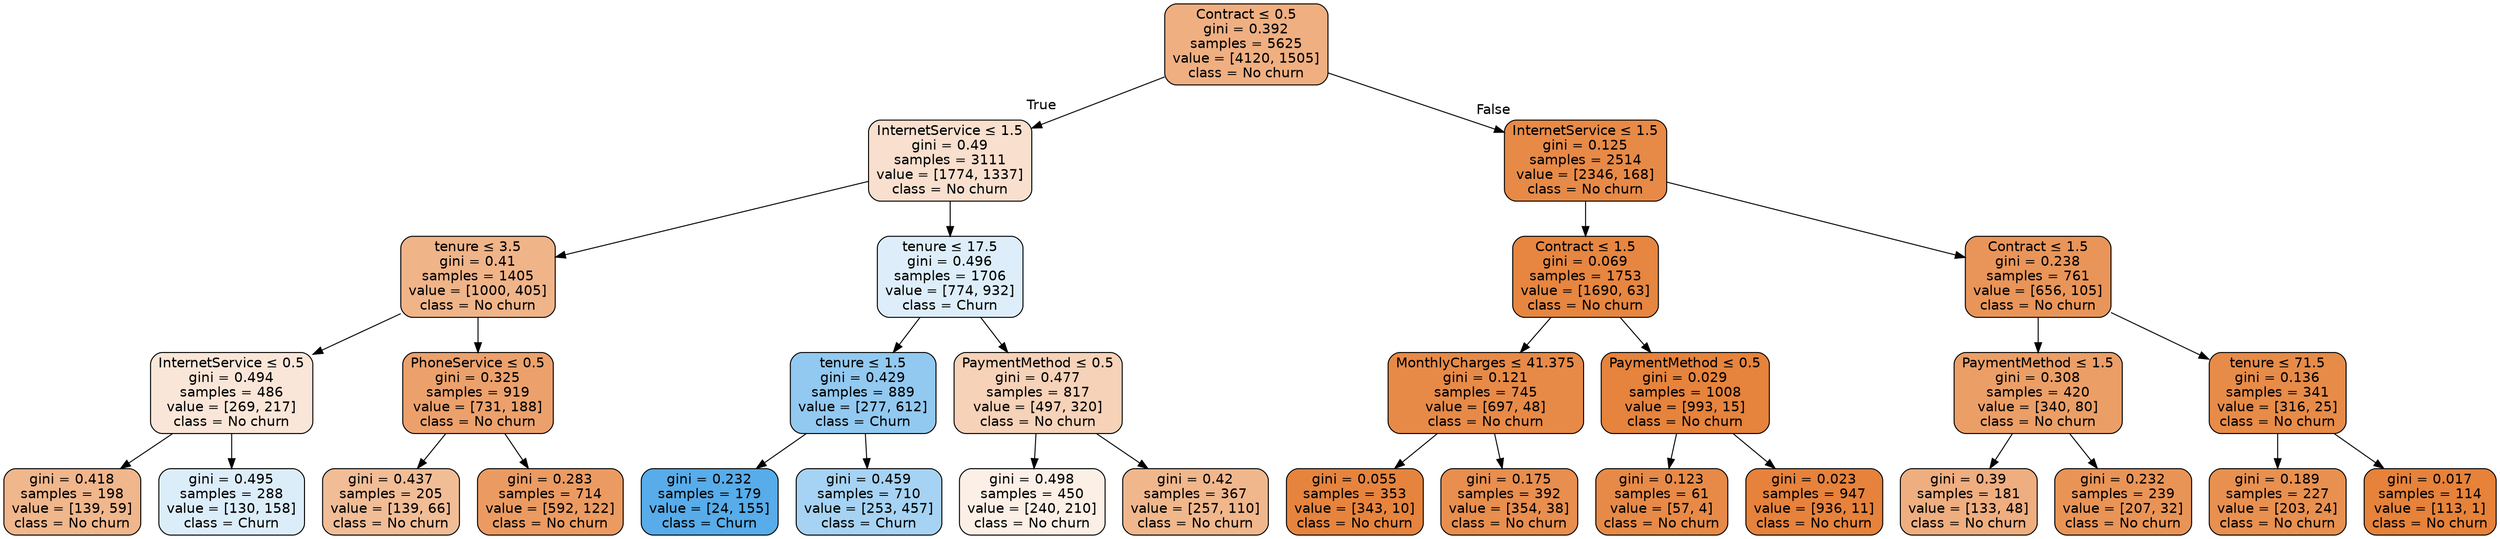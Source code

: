 digraph Tree {
node [shape=box, style="filled, rounded", color="black", fontname=helvetica] ;
edge [fontname=helvetica] ;
0 [label=<Contract &le; 0.5<br/>gini = 0.392<br/>samples = 5625<br/>value = [4120, 1505]<br/>class = No churn>, fillcolor="#e58139a2"] ;
1 [label=<InternetService &le; 1.5<br/>gini = 0.49<br/>samples = 3111<br/>value = [1774, 1337]<br/>class = No churn>, fillcolor="#e581393f"] ;
0 -> 1 [labeldistance=2.5, labelangle=45, headlabel="True"] ;
2 [label=<tenure &le; 3.5<br/>gini = 0.41<br/>samples = 1405<br/>value = [1000, 405]<br/>class = No churn>, fillcolor="#e5813998"] ;
1 -> 2 ;
3 [label=<InternetService &le; 0.5<br/>gini = 0.494<br/>samples = 486<br/>value = [269, 217]<br/>class = No churn>, fillcolor="#e5813931"] ;
2 -> 3 ;
4 [label=<gini = 0.418<br/>samples = 198<br/>value = [139, 59]<br/>class = No churn>, fillcolor="#e5813993"] ;
3 -> 4 ;
5 [label=<gini = 0.495<br/>samples = 288<br/>value = [130, 158]<br/>class = Churn>, fillcolor="#399de52d"] ;
3 -> 5 ;
6 [label=<PhoneService &le; 0.5<br/>gini = 0.325<br/>samples = 919<br/>value = [731, 188]<br/>class = No churn>, fillcolor="#e58139bd"] ;
2 -> 6 ;
7 [label=<gini = 0.437<br/>samples = 205<br/>value = [139, 66]<br/>class = No churn>, fillcolor="#e5813986"] ;
6 -> 7 ;
8 [label=<gini = 0.283<br/>samples = 714<br/>value = [592, 122]<br/>class = No churn>, fillcolor="#e58139ca"] ;
6 -> 8 ;
9 [label=<tenure &le; 17.5<br/>gini = 0.496<br/>samples = 1706<br/>value = [774, 932]<br/>class = Churn>, fillcolor="#399de52b"] ;
1 -> 9 ;
10 [label=<tenure &le; 1.5<br/>gini = 0.429<br/>samples = 889<br/>value = [277, 612]<br/>class = Churn>, fillcolor="#399de58c"] ;
9 -> 10 ;
11 [label=<gini = 0.232<br/>samples = 179<br/>value = [24, 155]<br/>class = Churn>, fillcolor="#399de5d8"] ;
10 -> 11 ;
12 [label=<gini = 0.459<br/>samples = 710<br/>value = [253, 457]<br/>class = Churn>, fillcolor="#399de572"] ;
10 -> 12 ;
13 [label=<PaymentMethod &le; 0.5<br/>gini = 0.477<br/>samples = 817<br/>value = [497, 320]<br/>class = No churn>, fillcolor="#e581395b"] ;
9 -> 13 ;
14 [label=<gini = 0.498<br/>samples = 450<br/>value = [240, 210]<br/>class = No churn>, fillcolor="#e5813920"] ;
13 -> 14 ;
15 [label=<gini = 0.42<br/>samples = 367<br/>value = [257, 110]<br/>class = No churn>, fillcolor="#e5813992"] ;
13 -> 15 ;
16 [label=<InternetService &le; 1.5<br/>gini = 0.125<br/>samples = 2514<br/>value = [2346, 168]<br/>class = No churn>, fillcolor="#e58139ed"] ;
0 -> 16 [labeldistance=2.5, labelangle=-45, headlabel="False"] ;
17 [label=<Contract &le; 1.5<br/>gini = 0.069<br/>samples = 1753<br/>value = [1690, 63]<br/>class = No churn>, fillcolor="#e58139f5"] ;
16 -> 17 ;
18 [label=<MonthlyCharges &le; 41.375<br/>gini = 0.121<br/>samples = 745<br/>value = [697, 48]<br/>class = No churn>, fillcolor="#e58139ed"] ;
17 -> 18 ;
19 [label=<gini = 0.055<br/>samples = 353<br/>value = [343, 10]<br/>class = No churn>, fillcolor="#e58139f8"] ;
18 -> 19 ;
20 [label=<gini = 0.175<br/>samples = 392<br/>value = [354, 38]<br/>class = No churn>, fillcolor="#e58139e4"] ;
18 -> 20 ;
21 [label=<PaymentMethod &le; 0.5<br/>gini = 0.029<br/>samples = 1008<br/>value = [993, 15]<br/>class = No churn>, fillcolor="#e58139fb"] ;
17 -> 21 ;
22 [label=<gini = 0.123<br/>samples = 61<br/>value = [57, 4]<br/>class = No churn>, fillcolor="#e58139ed"] ;
21 -> 22 ;
23 [label=<gini = 0.023<br/>samples = 947<br/>value = [936, 11]<br/>class = No churn>, fillcolor="#e58139fc"] ;
21 -> 23 ;
24 [label=<Contract &le; 1.5<br/>gini = 0.238<br/>samples = 761<br/>value = [656, 105]<br/>class = No churn>, fillcolor="#e58139d6"] ;
16 -> 24 ;
25 [label=<PaymentMethod &le; 1.5<br/>gini = 0.308<br/>samples = 420<br/>value = [340, 80]<br/>class = No churn>, fillcolor="#e58139c3"] ;
24 -> 25 ;
26 [label=<gini = 0.39<br/>samples = 181<br/>value = [133, 48]<br/>class = No churn>, fillcolor="#e58139a3"] ;
25 -> 26 ;
27 [label=<gini = 0.232<br/>samples = 239<br/>value = [207, 32]<br/>class = No churn>, fillcolor="#e58139d8"] ;
25 -> 27 ;
28 [label=<tenure &le; 71.5<br/>gini = 0.136<br/>samples = 341<br/>value = [316, 25]<br/>class = No churn>, fillcolor="#e58139eb"] ;
24 -> 28 ;
29 [label=<gini = 0.189<br/>samples = 227<br/>value = [203, 24]<br/>class = No churn>, fillcolor="#e58139e1"] ;
28 -> 29 ;
30 [label=<gini = 0.017<br/>samples = 114<br/>value = [113, 1]<br/>class = No churn>, fillcolor="#e58139fd"] ;
28 -> 30 ;
}
